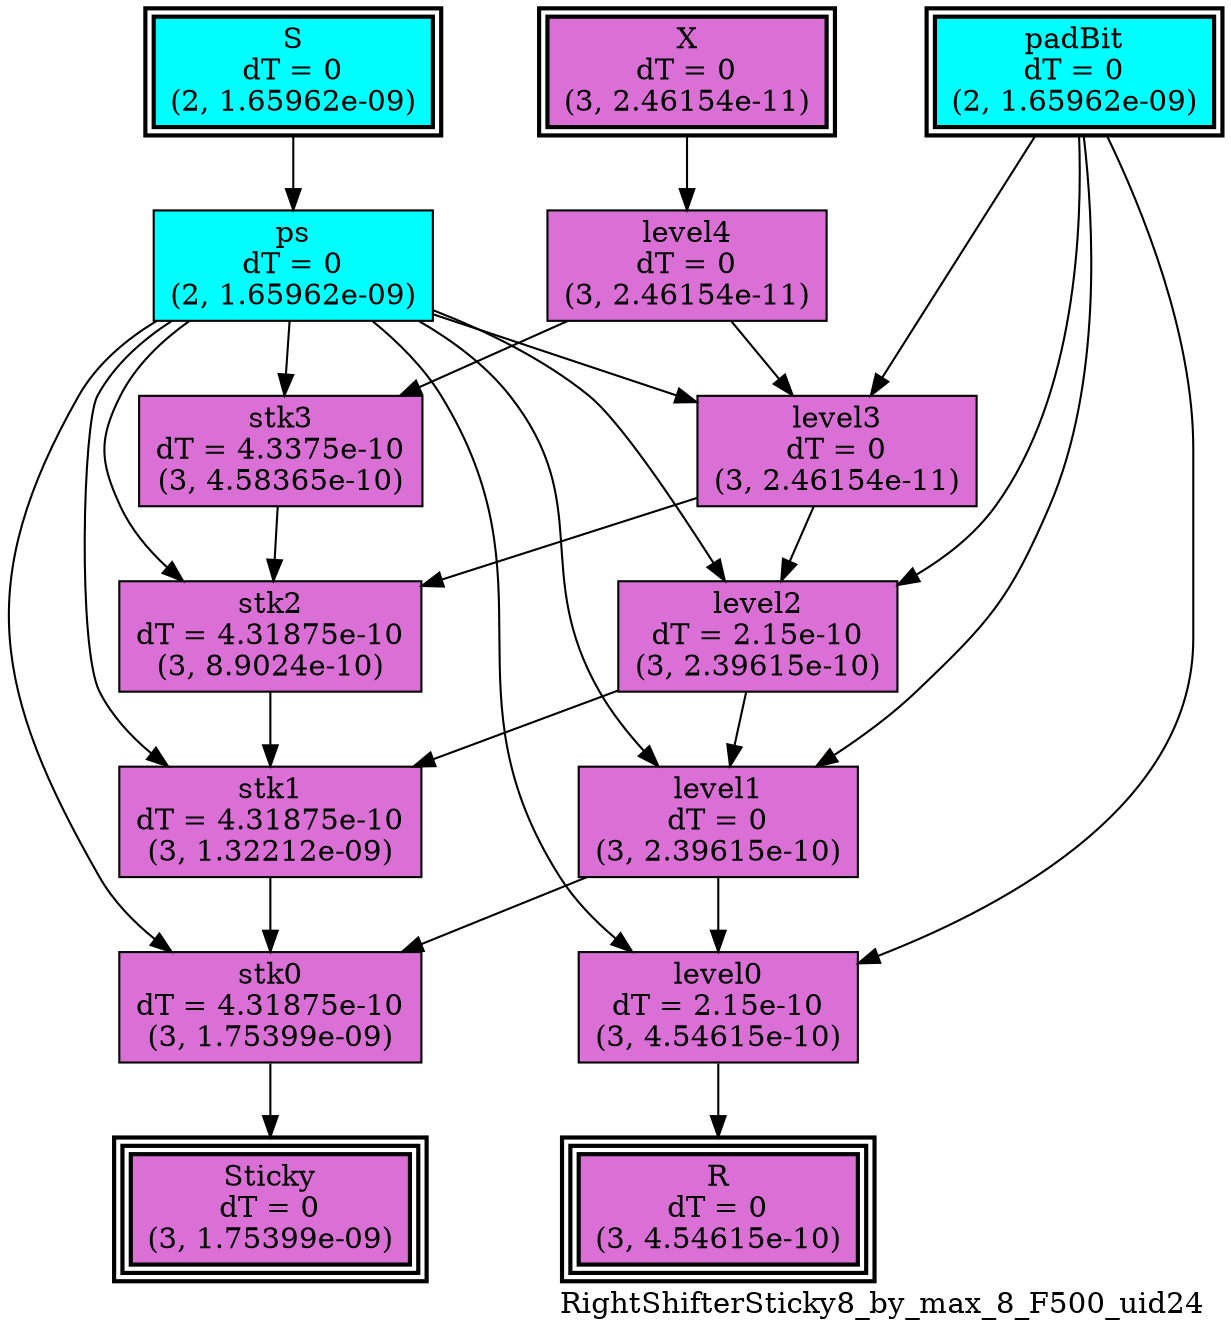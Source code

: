 digraph RightShifterSticky8_by_max_8_F500_uid24
{
	//graph drawing options
	label=RightShifterSticky8_by_max_8_F500_uid24;
	labelloc=bottom;
	labeljust=right;
	ratio=auto;
	nodesep=0.25;
	ranksep=0.5;

	//input/output signals of operator RightShifterSticky8_by_max_8_F500_uid24
	X__RightShifterSticky8_by_max_8_F500_uid24 [ label="X\ndT = 0\n(3, 2.46154e-11)", shape=box, color=black, style="bold, filled", fillcolor=orchid, peripheries=2 ];
	S__RightShifterSticky8_by_max_8_F500_uid24 [ label="S\ndT = 0\n(2, 1.65962e-09)", shape=box, color=black, style="bold, filled", fillcolor=cyan, peripheries=2 ];
	padBit__RightShifterSticky8_by_max_8_F500_uid24 [ label="padBit\ndT = 0\n(2, 1.65962e-09)", shape=box, color=black, style="bold, filled", fillcolor=cyan, peripheries=2 ];
	R__RightShifterSticky8_by_max_8_F500_uid24 [ label="R\ndT = 0\n(3, 4.54615e-10)", shape=box, color=black, style="bold, filled", fillcolor=orchid, peripheries=3 ];
	Sticky__RightShifterSticky8_by_max_8_F500_uid24 [ label="Sticky\ndT = 0\n(3, 1.75399e-09)", shape=box, color=black, style="bold, filled", fillcolor=orchid, peripheries=3 ];
	{rank=same X__RightShifterSticky8_by_max_8_F500_uid24, S__RightShifterSticky8_by_max_8_F500_uid24, padBit__RightShifterSticky8_by_max_8_F500_uid24};
	{rank=same R__RightShifterSticky8_by_max_8_F500_uid24, Sticky__RightShifterSticky8_by_max_8_F500_uid24};
	//internal signals of operator RightShifterSticky8_by_max_8_F500_uid24
	ps__RightShifterSticky8_by_max_8_F500_uid24 [ label="ps\ndT = 0\n(2, 1.65962e-09)", shape=box, color=black, style=filled, fillcolor=cyan, peripheries=1 ];
	level4__RightShifterSticky8_by_max_8_F500_uid24 [ label="level4\ndT = 0\n(3, 2.46154e-11)", shape=box, color=black, style=filled, fillcolor=orchid, peripheries=1 ];
	stk3__RightShifterSticky8_by_max_8_F500_uid24 [ label="stk3\ndT = 4.3375e-10\n(3, 4.58365e-10)", shape=box, color=black, style=filled, fillcolor=orchid, peripheries=1 ];
	level3__RightShifterSticky8_by_max_8_F500_uid24 [ label="level3\ndT = 0\n(3, 2.46154e-11)", shape=box, color=black, style=filled, fillcolor=orchid, peripheries=1 ];
	stk2__RightShifterSticky8_by_max_8_F500_uid24 [ label="stk2\ndT = 4.31875e-10\n(3, 8.9024e-10)", shape=box, color=black, style=filled, fillcolor=orchid, peripheries=1 ];
	level2__RightShifterSticky8_by_max_8_F500_uid24 [ label="level2\ndT = 2.15e-10\n(3, 2.39615e-10)", shape=box, color=black, style=filled, fillcolor=orchid, peripheries=1 ];
	stk1__RightShifterSticky8_by_max_8_F500_uid24 [ label="stk1\ndT = 4.31875e-10\n(3, 1.32212e-09)", shape=box, color=black, style=filled, fillcolor=orchid, peripheries=1 ];
	level1__RightShifterSticky8_by_max_8_F500_uid24 [ label="level1\ndT = 0\n(3, 2.39615e-10)", shape=box, color=black, style=filled, fillcolor=orchid, peripheries=1 ];
	stk0__RightShifterSticky8_by_max_8_F500_uid24 [ label="stk0\ndT = 4.31875e-10\n(3, 1.75399e-09)", shape=box, color=black, style=filled, fillcolor=orchid, peripheries=1 ];
	level0__RightShifterSticky8_by_max_8_F500_uid24 [ label="level0\ndT = 2.15e-10\n(3, 4.54615e-10)", shape=box, color=black, style=filled, fillcolor=orchid, peripheries=1 ];

	//subcomponents of operator RightShifterSticky8_by_max_8_F500_uid24

	//input and internal signal connections of operator RightShifterSticky8_by_max_8_F500_uid24
	X__RightShifterSticky8_by_max_8_F500_uid24 -> level4__RightShifterSticky8_by_max_8_F500_uid24 [ arrowhead=normal, arrowsize=1.0, arrowtail=normal, color=black, dir=forward  ];
	S__RightShifterSticky8_by_max_8_F500_uid24 -> ps__RightShifterSticky8_by_max_8_F500_uid24 [ arrowhead=normal, arrowsize=1.0, arrowtail=normal, color=black, dir=forward  ];
	padBit__RightShifterSticky8_by_max_8_F500_uid24 -> level3__RightShifterSticky8_by_max_8_F500_uid24 [ arrowhead=normal, arrowsize=1.0, arrowtail=normal, color=black, dir=forward  ];
	padBit__RightShifterSticky8_by_max_8_F500_uid24 -> level2__RightShifterSticky8_by_max_8_F500_uid24 [ arrowhead=normal, arrowsize=1.0, arrowtail=normal, color=black, dir=forward  ];
	padBit__RightShifterSticky8_by_max_8_F500_uid24 -> level1__RightShifterSticky8_by_max_8_F500_uid24 [ arrowhead=normal, arrowsize=1.0, arrowtail=normal, color=black, dir=forward  ];
	padBit__RightShifterSticky8_by_max_8_F500_uid24 -> level0__RightShifterSticky8_by_max_8_F500_uid24 [ arrowhead=normal, arrowsize=1.0, arrowtail=normal, color=black, dir=forward  ];
	ps__RightShifterSticky8_by_max_8_F500_uid24 -> stk3__RightShifterSticky8_by_max_8_F500_uid24 [ arrowhead=normal, arrowsize=1.0, arrowtail=normal, color=black, dir=forward  ];
	ps__RightShifterSticky8_by_max_8_F500_uid24 -> level3__RightShifterSticky8_by_max_8_F500_uid24 [ arrowhead=normal, arrowsize=1.0, arrowtail=normal, color=black, dir=forward  ];
	ps__RightShifterSticky8_by_max_8_F500_uid24 -> stk2__RightShifterSticky8_by_max_8_F500_uid24 [ arrowhead=normal, arrowsize=1.0, arrowtail=normal, color=black, dir=forward  ];
	ps__RightShifterSticky8_by_max_8_F500_uid24 -> level2__RightShifterSticky8_by_max_8_F500_uid24 [ arrowhead=normal, arrowsize=1.0, arrowtail=normal, color=black, dir=forward  ];
	ps__RightShifterSticky8_by_max_8_F500_uid24 -> stk1__RightShifterSticky8_by_max_8_F500_uid24 [ arrowhead=normal, arrowsize=1.0, arrowtail=normal, color=black, dir=forward  ];
	ps__RightShifterSticky8_by_max_8_F500_uid24 -> level1__RightShifterSticky8_by_max_8_F500_uid24 [ arrowhead=normal, arrowsize=1.0, arrowtail=normal, color=black, dir=forward  ];
	ps__RightShifterSticky8_by_max_8_F500_uid24 -> stk0__RightShifterSticky8_by_max_8_F500_uid24 [ arrowhead=normal, arrowsize=1.0, arrowtail=normal, color=black, dir=forward  ];
	ps__RightShifterSticky8_by_max_8_F500_uid24 -> level0__RightShifterSticky8_by_max_8_F500_uid24 [ arrowhead=normal, arrowsize=1.0, arrowtail=normal, color=black, dir=forward  ];
	level4__RightShifterSticky8_by_max_8_F500_uid24 -> stk3__RightShifterSticky8_by_max_8_F500_uid24 [ arrowhead=normal, arrowsize=1.0, arrowtail=normal, color=black, dir=forward  ];
	level4__RightShifterSticky8_by_max_8_F500_uid24 -> level3__RightShifterSticky8_by_max_8_F500_uid24 [ arrowhead=normal, arrowsize=1.0, arrowtail=normal, color=black, dir=forward  ];
	stk3__RightShifterSticky8_by_max_8_F500_uid24 -> stk2__RightShifterSticky8_by_max_8_F500_uid24 [ arrowhead=normal, arrowsize=1.0, arrowtail=normal, color=black, dir=forward  ];
	level3__RightShifterSticky8_by_max_8_F500_uid24 -> stk2__RightShifterSticky8_by_max_8_F500_uid24 [ arrowhead=normal, arrowsize=1.0, arrowtail=normal, color=black, dir=forward  ];
	level3__RightShifterSticky8_by_max_8_F500_uid24 -> level2__RightShifterSticky8_by_max_8_F500_uid24 [ arrowhead=normal, arrowsize=1.0, arrowtail=normal, color=black, dir=forward  ];
	stk2__RightShifterSticky8_by_max_8_F500_uid24 -> stk1__RightShifterSticky8_by_max_8_F500_uid24 [ arrowhead=normal, arrowsize=1.0, arrowtail=normal, color=black, dir=forward  ];
	level2__RightShifterSticky8_by_max_8_F500_uid24 -> stk1__RightShifterSticky8_by_max_8_F500_uid24 [ arrowhead=normal, arrowsize=1.0, arrowtail=normal, color=black, dir=forward  ];
	level2__RightShifterSticky8_by_max_8_F500_uid24 -> level1__RightShifterSticky8_by_max_8_F500_uid24 [ arrowhead=normal, arrowsize=1.0, arrowtail=normal, color=black, dir=forward  ];
	stk1__RightShifterSticky8_by_max_8_F500_uid24 -> stk0__RightShifterSticky8_by_max_8_F500_uid24 [ arrowhead=normal, arrowsize=1.0, arrowtail=normal, color=black, dir=forward  ];
	level1__RightShifterSticky8_by_max_8_F500_uid24 -> stk0__RightShifterSticky8_by_max_8_F500_uid24 [ arrowhead=normal, arrowsize=1.0, arrowtail=normal, color=black, dir=forward  ];
	level1__RightShifterSticky8_by_max_8_F500_uid24 -> level0__RightShifterSticky8_by_max_8_F500_uid24 [ arrowhead=normal, arrowsize=1.0, arrowtail=normal, color=black, dir=forward  ];
	stk0__RightShifterSticky8_by_max_8_F500_uid24 -> Sticky__RightShifterSticky8_by_max_8_F500_uid24 [ arrowhead=normal, arrowsize=1.0, arrowtail=normal, color=black, dir=forward  ];
	level0__RightShifterSticky8_by_max_8_F500_uid24 -> R__RightShifterSticky8_by_max_8_F500_uid24 [ arrowhead=normal, arrowsize=1.0, arrowtail=normal, color=black, dir=forward  ];
}

